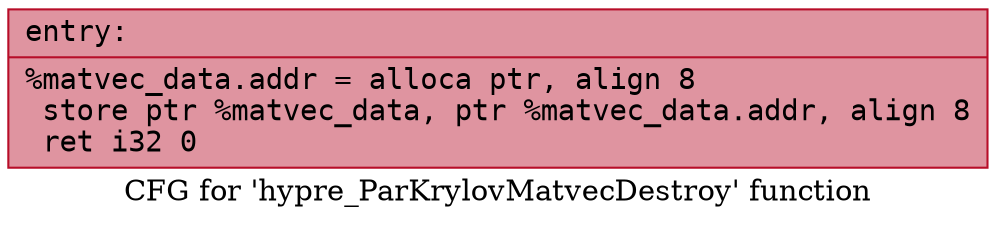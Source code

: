 digraph "CFG for 'hypre_ParKrylovMatvecDestroy' function" {
	label="CFG for 'hypre_ParKrylovMatvecDestroy' function";

	Node0x557950111e30 [shape=record,color="#b70d28ff", style=filled, fillcolor="#b70d2870" fontname="Courier",label="{entry:\l|  %matvec_data.addr = alloca ptr, align 8\l  store ptr %matvec_data, ptr %matvec_data.addr, align 8\l  ret i32 0\l}"];
}
